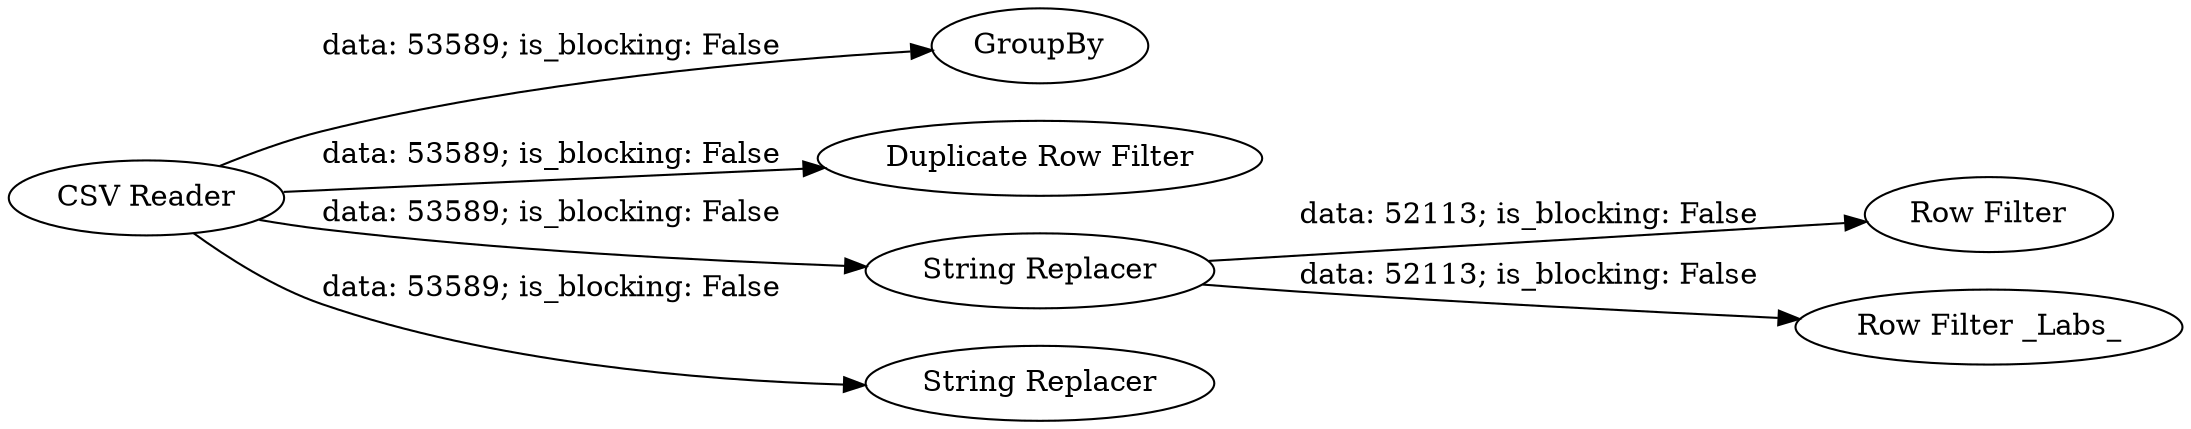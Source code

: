 digraph {
	"-8182369127635356007_73" [label=GroupBy]
	"-8182369127635356007_53" [label="Row Filter"]
	"-8182369127635356007_57" [label="Duplicate Row Filter"]
	"-8182369127635356007_3" [label="CSV Reader"]
	"-8182369127635356007_58" [label="String Replacer"]
	"-8182369127635356007_75" [label="String Replacer"]
	"-8182369127635356007_74" [label="Row Filter _Labs_"]
	"-8182369127635356007_3" -> "-8182369127635356007_57" [label="data: 53589; is_blocking: False"]
	"-8182369127635356007_3" -> "-8182369127635356007_73" [label="data: 53589; is_blocking: False"]
	"-8182369127635356007_3" -> "-8182369127635356007_75" [label="data: 53589; is_blocking: False"]
	"-8182369127635356007_58" -> "-8182369127635356007_74" [label="data: 52113; is_blocking: False"]
	"-8182369127635356007_3" -> "-8182369127635356007_58" [label="data: 53589; is_blocking: False"]
	"-8182369127635356007_58" -> "-8182369127635356007_53" [label="data: 52113; is_blocking: False"]
	rankdir=LR
}
